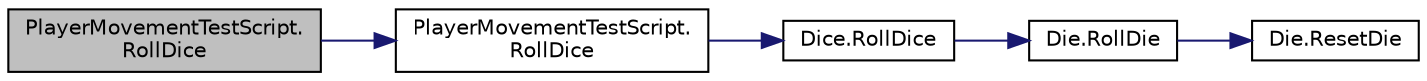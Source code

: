digraph "PlayerMovementTestScript.RollDice"
{
 // LATEX_PDF_SIZE
  edge [fontname="Helvetica",fontsize="10",labelfontname="Helvetica",labelfontsize="10"];
  node [fontname="Helvetica",fontsize="10",shape=record];
  rankdir="LR";
  Node1 [label="PlayerMovementTestScript.\lRollDice",height=0.2,width=0.4,color="black", fillcolor="grey75", style="filled", fontcolor="black",tooltip=" "];
  Node1 -> Node2 [color="midnightblue",fontsize="10",style="solid"];
  Node2 [label="PlayerMovementTestScript.\lRollDice",height=0.2,width=0.4,color="black", fillcolor="white", style="filled",URL="$class_player_movement_test_script.html#aaa8efc18953ff0b4e286c66962221a8f",tooltip=" "];
  Node2 -> Node3 [color="midnightblue",fontsize="10",style="solid"];
  Node3 [label="Dice.RollDice",height=0.2,width=0.4,color="black", fillcolor="white", style="filled",URL="$class_dice.html#a333ed52f536c0e7748fafe9422b179b5",tooltip=" "];
  Node3 -> Node4 [color="midnightblue",fontsize="10",style="solid"];
  Node4 [label="Die.RollDie",height=0.2,width=0.4,color="black", fillcolor="white", style="filled",URL="$class_die.html#a4995ecb1a88aa7f1043ae71ba8aa3ef5",tooltip=" "];
  Node4 -> Node5 [color="midnightblue",fontsize="10",style="solid"];
  Node5 [label="Die.ResetDie",height=0.2,width=0.4,color="black", fillcolor="white", style="filled",URL="$class_die.html#abc11c3d2bf0c0fba1555093eb5a8469e",tooltip=" "];
}
